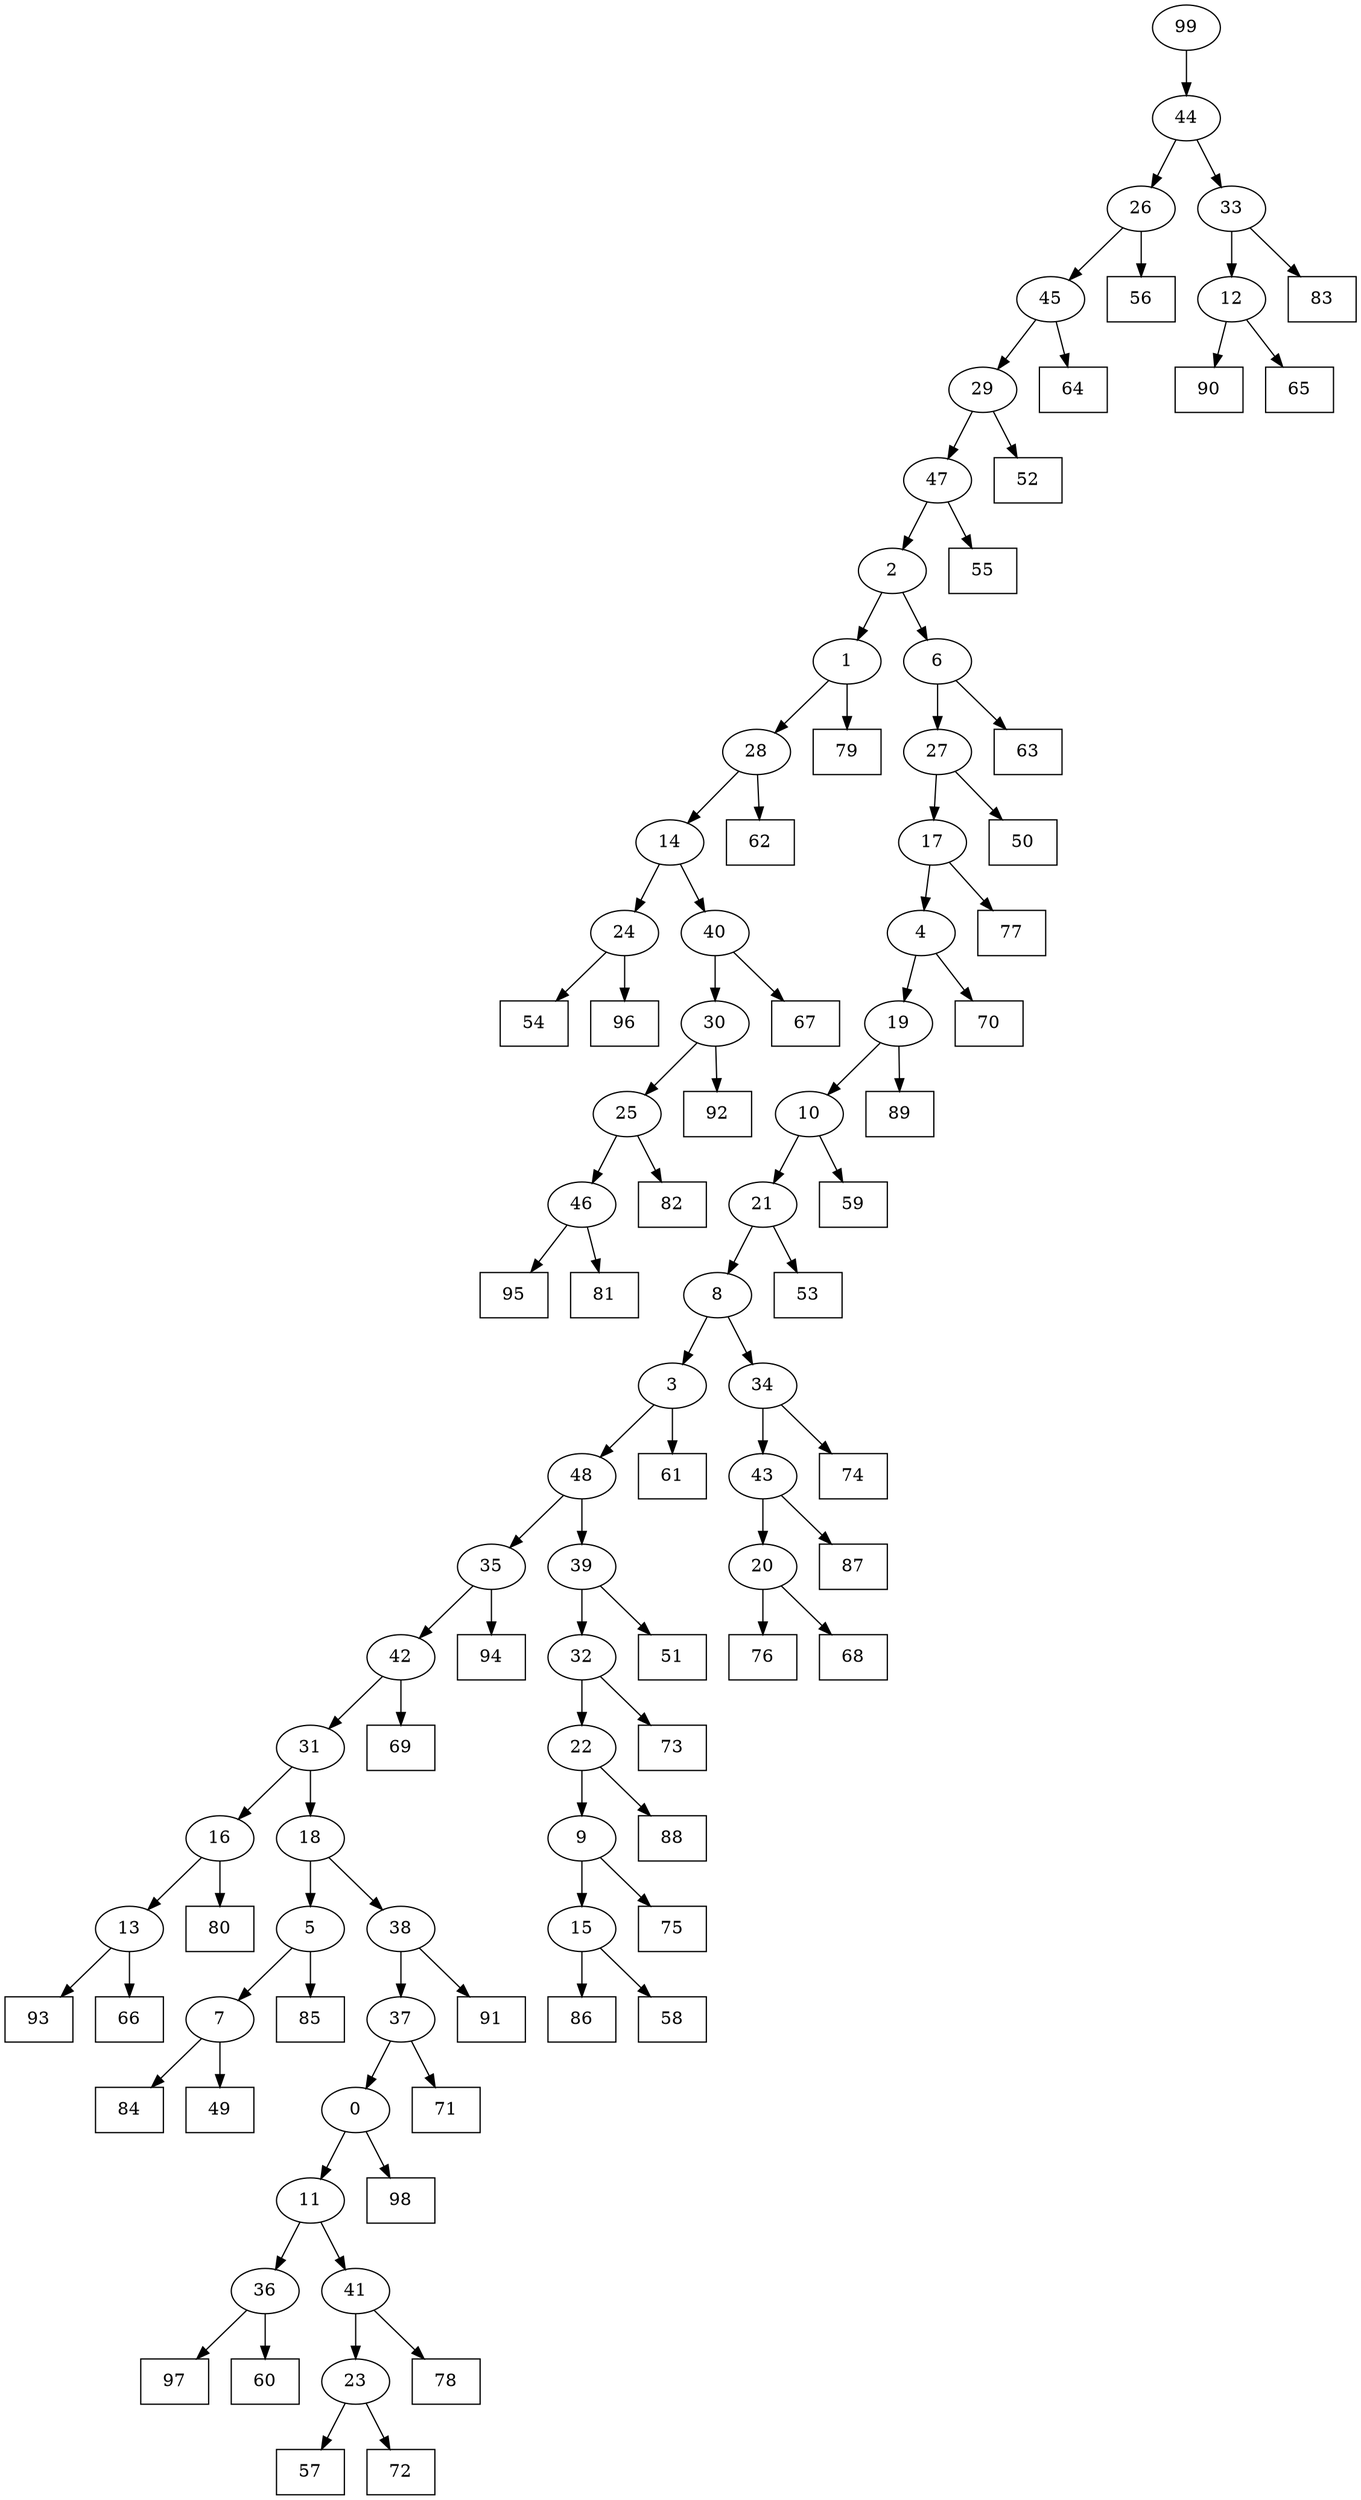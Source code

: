 digraph G {
0[label="0"];
1[label="1"];
2[label="2"];
3[label="3"];
4[label="4"];
5[label="5"];
6[label="6"];
7[label="7"];
8[label="8"];
9[label="9"];
10[label="10"];
11[label="11"];
12[label="12"];
13[label="13"];
14[label="14"];
15[label="15"];
16[label="16"];
17[label="17"];
18[label="18"];
19[label="19"];
20[label="20"];
21[label="21"];
22[label="22"];
23[label="23"];
24[label="24"];
25[label="25"];
26[label="26"];
27[label="27"];
28[label="28"];
29[label="29"];
30[label="30"];
31[label="31"];
32[label="32"];
33[label="33"];
34[label="34"];
35[label="35"];
36[label="36"];
37[label="37"];
38[label="38"];
39[label="39"];
40[label="40"];
41[label="41"];
42[label="42"];
43[label="43"];
44[label="44"];
45[label="45"];
46[label="46"];
47[label="47"];
48[label="48"];
49[shape=box,label="84"];
50[shape=box,label="71"];
51[shape=box,label="67"];
52[shape=box,label="97"];
53[shape=box,label="69"];
54[shape=box,label="51"];
55[shape=box,label="82"];
56[shape=box,label="57"];
57[shape=box,label="63"];
58[shape=box,label="95"];
59[shape=box,label="50"];
60[shape=box,label="98"];
61[shape=box,label="88"];
62[shape=box,label="89"];
63[shape=box,label="76"];
64[shape=box,label="59"];
65[shape=box,label="68"];
66[shape=box,label="77"];
67[shape=box,label="53"];
68[shape=box,label="86"];
69[shape=box,label="60"];
70[shape=box,label="87"];
71[shape=box,label="85"];
72[shape=box,label="54"];
73[shape=box,label="72"];
74[shape=box,label="58"];
75[shape=box,label="73"];
76[shape=box,label="96"];
77[shape=box,label="92"];
78[shape=box,label="61"];
79[shape=box,label="83"];
80[shape=box,label="90"];
81[shape=box,label="93"];
82[shape=box,label="66"];
83[shape=box,label="49"];
84[shape=box,label="79"];
85[shape=box,label="52"];
86[shape=box,label="80"];
87[shape=box,label="64"];
88[shape=box,label="55"];
89[shape=box,label="75"];
90[shape=box,label="78"];
91[shape=box,label="56"];
92[shape=box,label="81"];
93[shape=box,label="94"];
94[shape=box,label="62"];
95[shape=box,label="70"];
96[shape=box,label="91"];
97[shape=box,label="74"];
98[shape=box,label="65"];
99[label="99"];
7->49 ;
12->80 ;
19->62 ;
46->92 ;
17->66 ;
36->69 ;
41->90 ;
16->86 ;
40->51 ;
35->93 ;
37->50 ;
36->52 ;
23->73 ;
8->3 ;
29->47 ;
47->88 ;
10->64 ;
4->95 ;
21->67 ;
7->83 ;
25->55 ;
38->37 ;
5->71 ;
2->6 ;
34->97 ;
9->15 ;
15->74 ;
43->70 ;
15->68 ;
42->31 ;
3->78 ;
45->29 ;
29->85 ;
1->28 ;
23->56 ;
18->38 ;
38->96 ;
10->21 ;
21->8 ;
9->89 ;
48->35 ;
30->25 ;
12->98 ;
32->22 ;
22->9 ;
44->33 ;
0->60 ;
13->82 ;
11->36 ;
6->57 ;
30->77 ;
4->19 ;
19->10 ;
39->54 ;
33->79 ;
39->32 ;
32->75 ;
46->58 ;
24->72 ;
42->53 ;
3->48 ;
48->39 ;
6->27 ;
27->59 ;
35->42 ;
13->81 ;
22->61 ;
17->4 ;
99->44 ;
31->18 ;
18->5 ;
1->84 ;
41->23 ;
31->16 ;
16->13 ;
40->30 ;
47->2 ;
2->1 ;
33->12 ;
26->45 ;
45->87 ;
20->63 ;
14->24 ;
24->76 ;
44->26 ;
26->91 ;
25->46 ;
43->20 ;
20->65 ;
11->41 ;
37->0 ;
0->11 ;
28->94 ;
5->7 ;
8->34 ;
34->43 ;
27->17 ;
28->14 ;
14->40 ;
}

